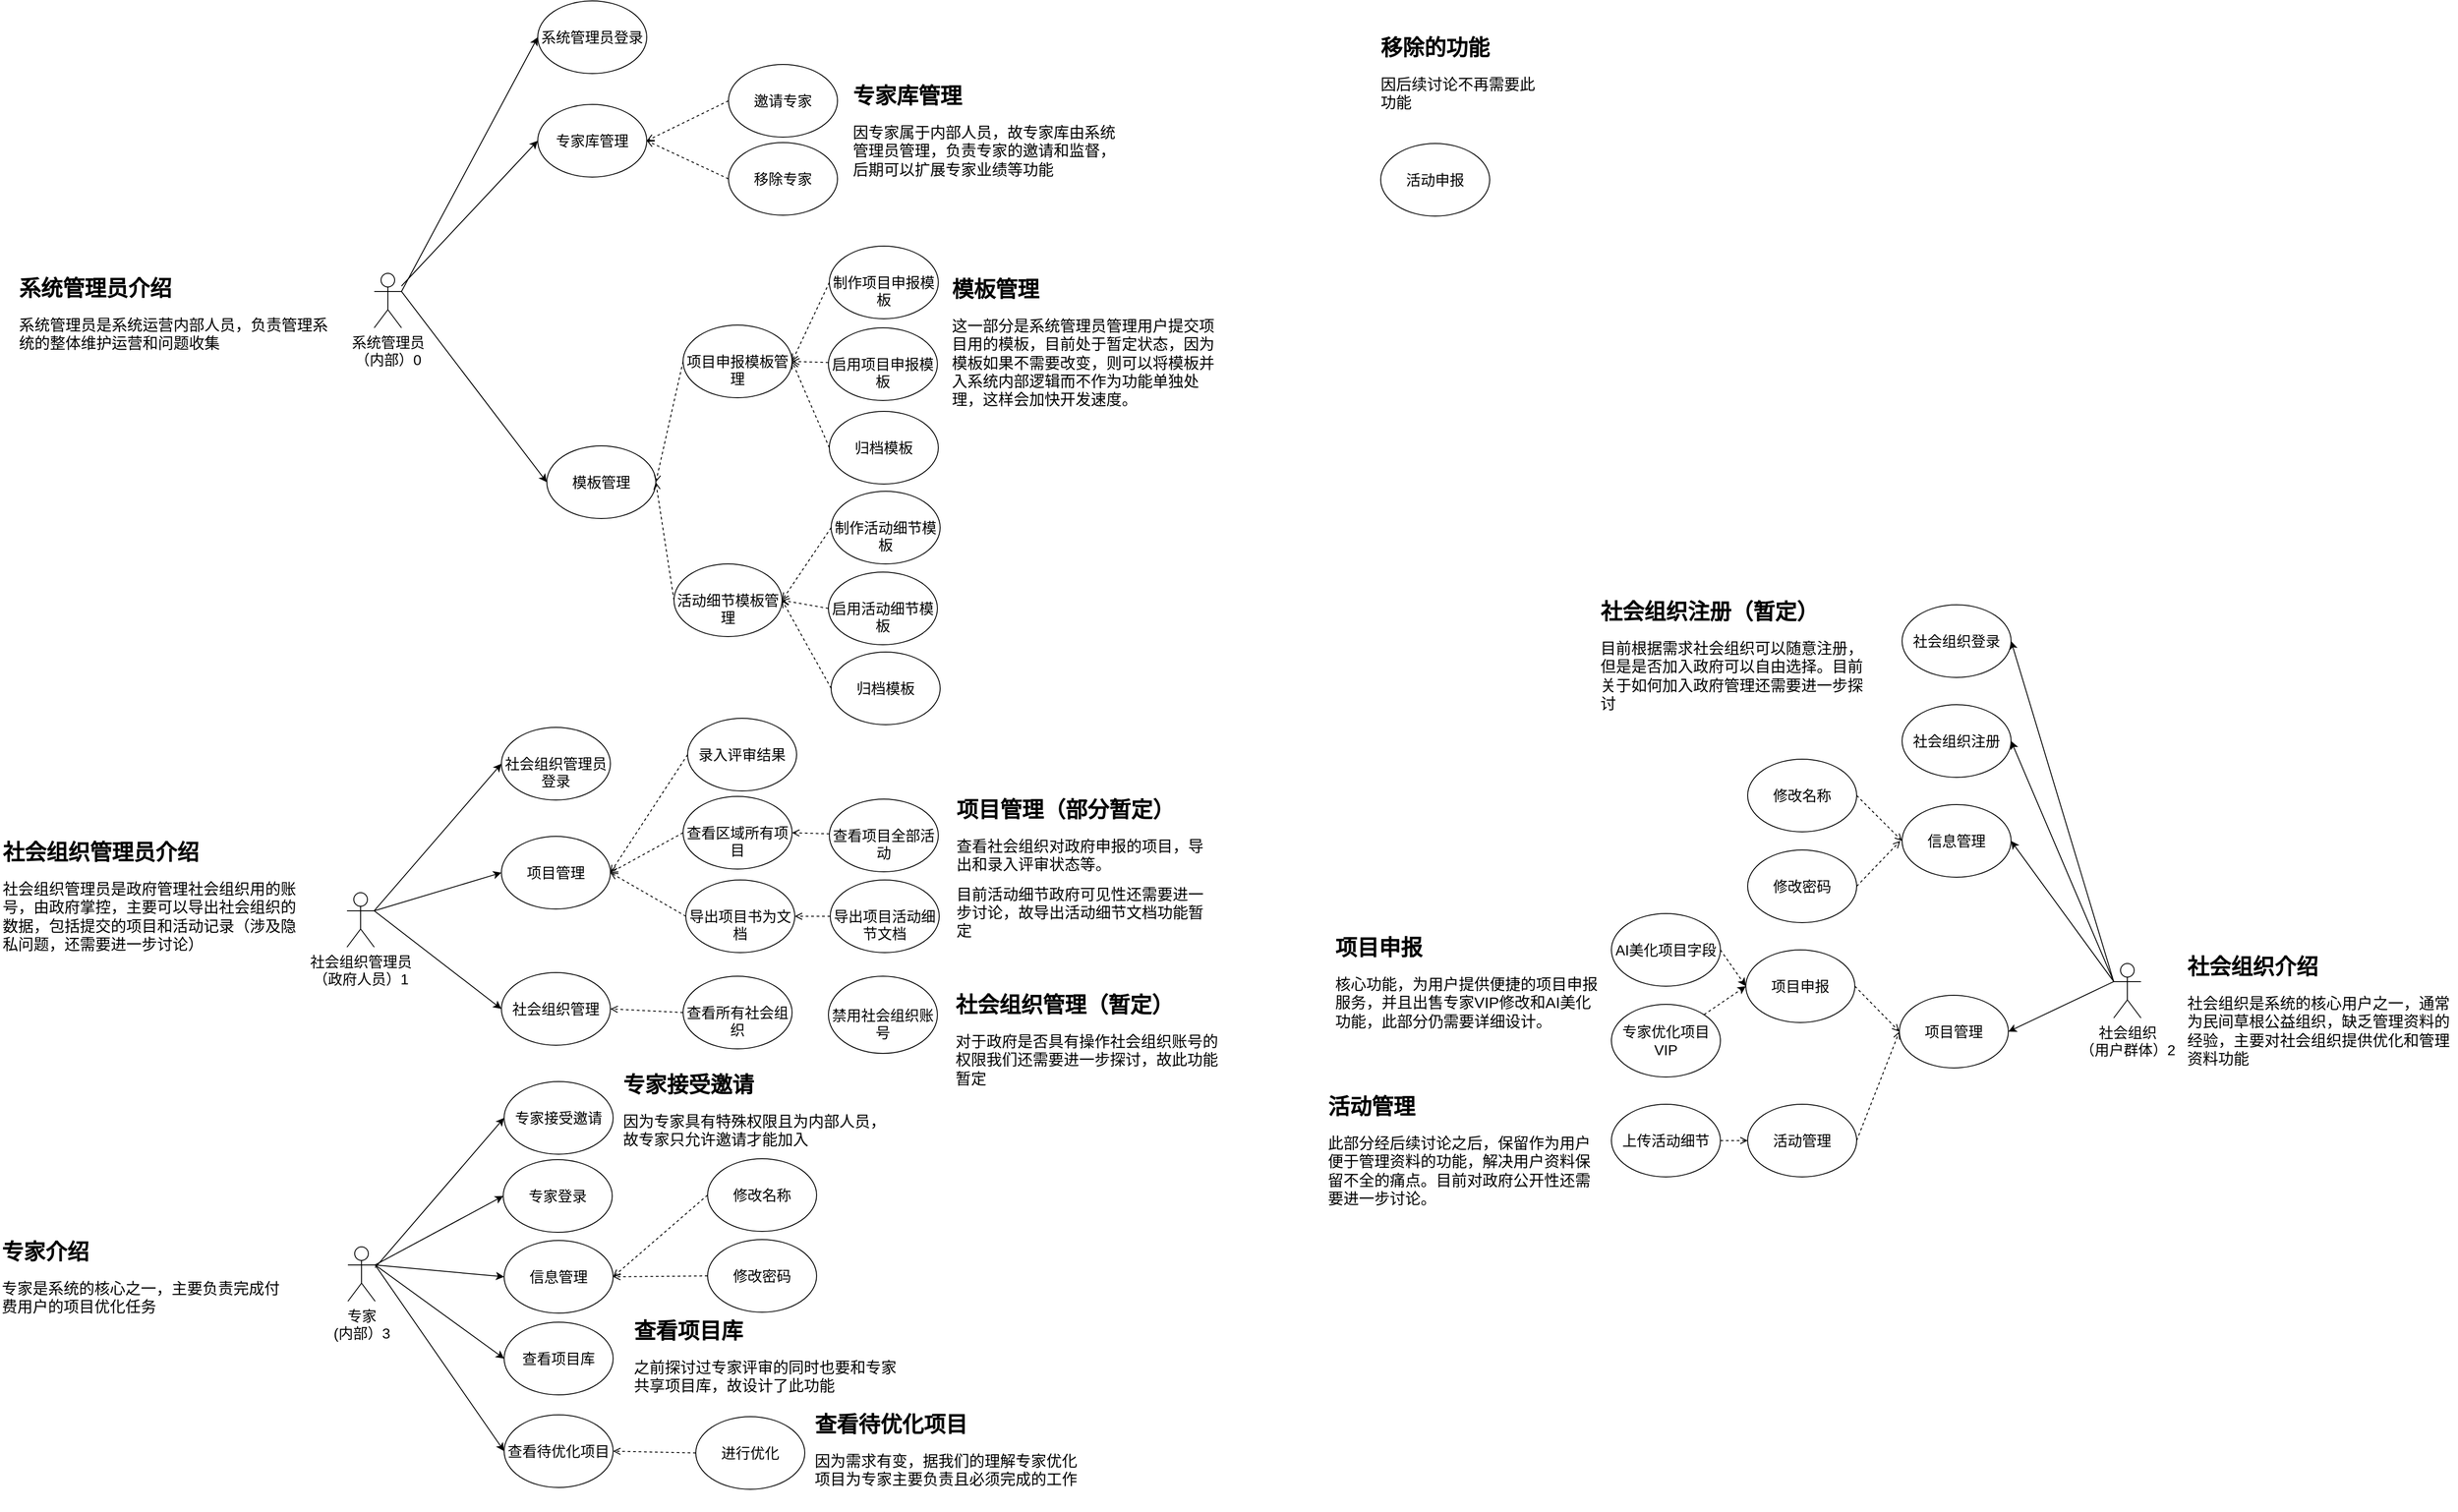<mxfile version="25.0.2">
  <diagram name="Page-1" id="0NqRDMZAXWw_qfSmM8XS">
    <mxGraphModel dx="4897" dy="4057" grid="0" gridSize="10" guides="0" tooltips="1" connect="1" arrows="1" fold="1" page="0" pageScale="1" pageWidth="827" pageHeight="1169" math="0" shadow="0">
      <root>
        <mxCell id="0" />
        <mxCell id="1" parent="0" />
        <mxCell id="6dfBTm71OyUCT0kCx_6O-8" style="rounded=0;orthogonalLoop=1;jettySize=auto;html=1;exitX=1;exitY=0.333;exitDx=0;exitDy=0;exitPerimeter=0;entryX=0;entryY=0.5;entryDx=0;entryDy=0;" parent="1" source="6dfBTm71OyUCT0kCx_6O-2" target="6dfBTm71OyUCT0kCx_6O-6" edge="1">
          <mxGeometry relative="1" as="geometry" />
        </mxCell>
        <mxCell id="nAx7xvZWWUwr8eBIahOH-26" style="rounded=0;orthogonalLoop=1;jettySize=auto;html=1;entryX=0;entryY=0.5;entryDx=0;entryDy=0;exitX=1;exitY=0.333;exitDx=0;exitDy=0;exitPerimeter=0;" parent="1" source="6dfBTm71OyUCT0kCx_6O-2" target="nAx7xvZWWUwr8eBIahOH-25" edge="1">
          <mxGeometry relative="1" as="geometry" />
        </mxCell>
        <mxCell id="nAx7xvZWWUwr8eBIahOH-87" style="rounded=0;orthogonalLoop=1;jettySize=auto;html=1;entryX=0;entryY=0.5;entryDx=0;entryDy=0;exitX=1;exitY=0.333;exitDx=0;exitDy=0;exitPerimeter=0;" parent="1" source="6dfBTm71OyUCT0kCx_6O-2" target="nAx7xvZWWUwr8eBIahOH-86" edge="1">
          <mxGeometry relative="1" as="geometry" />
        </mxCell>
        <mxCell id="6dfBTm71OyUCT0kCx_6O-2" value="&lt;font style=&quot;font-size: 16px;&quot;&gt;社会组织管理员&lt;/font&gt;&lt;div&gt;&lt;font style=&quot;font-size: 16px;&quot;&gt;（政府人员）1&lt;/font&gt;&lt;/div&gt;" style="shape=umlActor;verticalLabelPosition=bottom;verticalAlign=top;html=1;outlineConnect=0;" parent="1" vertex="1">
          <mxGeometry x="-310" y="-438" width="30" height="60" as="geometry" />
        </mxCell>
        <mxCell id="nAx7xvZWWUwr8eBIahOH-15" style="rounded=0;orthogonalLoop=1;jettySize=auto;html=1;entryX=0;entryY=0.5;entryDx=0;entryDy=0;exitX=1;exitY=0.333;exitDx=0;exitDy=0;exitPerimeter=0;" parent="1" source="6dfBTm71OyUCT0kCx_6O-3" target="nAx7xvZWWUwr8eBIahOH-14" edge="1">
          <mxGeometry relative="1" as="geometry" />
        </mxCell>
        <mxCell id="nAx7xvZWWUwr8eBIahOH-18" style="rounded=0;orthogonalLoop=1;jettySize=auto;html=1;entryX=0;entryY=0.5;entryDx=0;entryDy=0;exitX=1;exitY=0.333;exitDx=0;exitDy=0;exitPerimeter=0;" parent="1" source="6dfBTm71OyUCT0kCx_6O-3" target="nAx7xvZWWUwr8eBIahOH-17" edge="1">
          <mxGeometry relative="1" as="geometry" />
        </mxCell>
        <mxCell id="nAx7xvZWWUwr8eBIahOH-64" style="rounded=0;orthogonalLoop=1;jettySize=auto;html=1;entryX=0;entryY=0.5;entryDx=0;entryDy=0;exitX=1;exitY=0.383;exitDx=0;exitDy=0;exitPerimeter=0;" parent="1" source="6dfBTm71OyUCT0kCx_6O-3" target="nAx7xvZWWUwr8eBIahOH-62" edge="1">
          <mxGeometry relative="1" as="geometry" />
        </mxCell>
        <mxCell id="nAx7xvZWWUwr8eBIahOH-65" style="rounded=0;orthogonalLoop=1;jettySize=auto;html=1;entryX=0;entryY=0.5;entryDx=0;entryDy=0;exitX=1;exitY=0.333;exitDx=0;exitDy=0;exitPerimeter=0;" parent="1" source="6dfBTm71OyUCT0kCx_6O-3" target="nAx7xvZWWUwr8eBIahOH-63" edge="1">
          <mxGeometry relative="1" as="geometry" />
        </mxCell>
        <mxCell id="nAx7xvZWWUwr8eBIahOH-67" style="rounded=0;orthogonalLoop=1;jettySize=auto;html=1;entryX=0;entryY=0.5;entryDx=0;entryDy=0;exitX=1;exitY=0.333;exitDx=0;exitDy=0;exitPerimeter=0;" parent="1" source="6dfBTm71OyUCT0kCx_6O-3" target="nAx7xvZWWUwr8eBIahOH-66" edge="1">
          <mxGeometry relative="1" as="geometry" />
        </mxCell>
        <mxCell id="6dfBTm71OyUCT0kCx_6O-3" value="&lt;font style=&quot;font-size: 16px;&quot;&gt;专家&lt;/font&gt;&lt;div&gt;&lt;font style=&quot;font-size: 16px;&quot;&gt;(内部）3&lt;/font&gt;&lt;/div&gt;" style="shape=umlActor;verticalLabelPosition=bottom;verticalAlign=top;html=1;outlineConnect=0;" parent="1" vertex="1">
          <mxGeometry x="-309" y="-48" width="30" height="60" as="geometry" />
        </mxCell>
        <mxCell id="nAx7xvZWWUwr8eBIahOH-1" style="rounded=0;orthogonalLoop=1;jettySize=auto;html=1;entryX=1;entryY=0.5;entryDx=0;entryDy=0;exitX=0;exitY=0.333;exitDx=0;exitDy=0;exitPerimeter=0;" parent="1" source="6dfBTm71OyUCT0kCx_6O-4" target="6dfBTm71OyUCT0kCx_6O-7" edge="1">
          <mxGeometry relative="1" as="geometry" />
        </mxCell>
        <mxCell id="nAx7xvZWWUwr8eBIahOH-8" style="rounded=0;orthogonalLoop=1;jettySize=auto;html=1;entryX=1;entryY=0.5;entryDx=0;entryDy=0;exitX=0;exitY=0.333;exitDx=0;exitDy=0;exitPerimeter=0;" parent="1" source="6dfBTm71OyUCT0kCx_6O-4" target="nAx7xvZWWUwr8eBIahOH-7" edge="1">
          <mxGeometry relative="1" as="geometry" />
        </mxCell>
        <mxCell id="nAx7xvZWWUwr8eBIahOH-83" style="rounded=0;orthogonalLoop=1;jettySize=auto;html=1;entryX=1;entryY=0.5;entryDx=0;entryDy=0;exitX=0;exitY=0.333;exitDx=0;exitDy=0;exitPerimeter=0;" parent="1" source="6dfBTm71OyUCT0kCx_6O-4" target="nAx7xvZWWUwr8eBIahOH-78" edge="1">
          <mxGeometry relative="1" as="geometry" />
        </mxCell>
        <mxCell id="nAx7xvZWWUwr8eBIahOH-85" style="rounded=0;orthogonalLoop=1;jettySize=auto;html=1;entryX=1;entryY=0.5;entryDx=0;entryDy=0;exitX=0;exitY=0.333;exitDx=0;exitDy=0;exitPerimeter=0;" parent="1" source="6dfBTm71OyUCT0kCx_6O-4" target="nAx7xvZWWUwr8eBIahOH-84" edge="1">
          <mxGeometry relative="1" as="geometry" />
        </mxCell>
        <mxCell id="6dfBTm71OyUCT0kCx_6O-4" value="&lt;font style=&quot;font-size: 16px;&quot;&gt;社会组织&lt;/font&gt;&lt;div&gt;&lt;font style=&quot;font-size: 16px;&quot;&gt;（用户群体）2&lt;/font&gt;&lt;/div&gt;" style="shape=umlActor;verticalLabelPosition=bottom;verticalAlign=top;html=1;outlineConnect=0;" parent="1" vertex="1">
          <mxGeometry x="1635" y="-360" width="30" height="60" as="geometry" />
        </mxCell>
        <mxCell id="6dfBTm71OyUCT0kCx_6O-6" value="&lt;div&gt;&lt;font style=&quot;font-size: 16px;&quot;&gt;&lt;br&gt;&lt;/font&gt;&lt;/div&gt;&lt;font style=&quot;font-size: 16px;&quot;&gt;社会组织管理员登录&lt;/font&gt;" style="ellipse;whiteSpace=wrap;html=1;" parent="1" vertex="1">
          <mxGeometry x="-140" y="-620" width="120" height="80" as="geometry" />
        </mxCell>
        <mxCell id="6dfBTm71OyUCT0kCx_6O-7" value="&lt;font style=&quot;font-size: 16px;&quot;&gt;社会组织登录&lt;/font&gt;" style="ellipse;whiteSpace=wrap;html=1;" parent="1" vertex="1">
          <mxGeometry x="1402" y="-755" width="120" height="80" as="geometry" />
        </mxCell>
        <mxCell id="6dfBTm71OyUCT0kCx_6O-9" value="&lt;font style=&quot;font-size: 16px;&quot;&gt;活动申报&lt;/font&gt;" style="ellipse;whiteSpace=wrap;html=1;" parent="1" vertex="1">
          <mxGeometry x="828" y="-1263" width="120" height="80" as="geometry" />
        </mxCell>
        <mxCell id="nAx7xvZWWUwr8eBIahOH-10" style="rounded=0;orthogonalLoop=1;jettySize=auto;html=1;entryX=0;entryY=0.5;entryDx=0;entryDy=0;exitX=1;exitY=0.5;exitDx=0;exitDy=0;endArrow=open;endFill=0;dashed=1;" parent="1" source="6dfBTm71OyUCT0kCx_6O-10" target="nAx7xvZWWUwr8eBIahOH-7" edge="1">
          <mxGeometry relative="1" as="geometry">
            <mxPoint x="1494" y="-414" as="sourcePoint" />
          </mxGeometry>
        </mxCell>
        <mxCell id="6dfBTm71OyUCT0kCx_6O-10" value="&lt;font style=&quot;font-size: 16px;&quot;&gt;项目申报&lt;/font&gt;" style="ellipse;whiteSpace=wrap;html=1;" parent="1" vertex="1">
          <mxGeometry x="1230" y="-375" width="120" height="80" as="geometry" />
        </mxCell>
        <mxCell id="nAx7xvZWWUwr8eBIahOH-33" style="rounded=0;orthogonalLoop=1;jettySize=auto;html=1;entryX=0;entryY=0.5;entryDx=0;entryDy=0;exitX=1;exitY=0.5;exitDx=0;exitDy=0;endArrow=open;endFill=0;dashed=1;" parent="1" source="6dfBTm71OyUCT0kCx_6O-11" target="nAx7xvZWWUwr8eBIahOH-7" edge="1">
          <mxGeometry relative="1" as="geometry" />
        </mxCell>
        <mxCell id="6dfBTm71OyUCT0kCx_6O-11" value="&lt;span style=&quot;font-size: 16px;&quot;&gt;活动管理&lt;/span&gt;" style="ellipse;whiteSpace=wrap;html=1;" parent="1" vertex="1">
          <mxGeometry x="1232" y="-205" width="120" height="80" as="geometry" />
        </mxCell>
        <mxCell id="6dfBTm71OyUCT0kCx_6O-13" value="&lt;span style=&quot;font-size: 16px;&quot;&gt;模板管理&lt;/span&gt;" style="ellipse;whiteSpace=wrap;html=1;" parent="1" vertex="1">
          <mxGeometry x="-90" y="-930" width="120" height="80" as="geometry" />
        </mxCell>
        <mxCell id="6dfBTm71OyUCT0kCx_6O-15" value="&lt;font style=&quot;font-size: 16px;&quot;&gt;专家库管理&lt;/font&gt;" style="ellipse;whiteSpace=wrap;html=1;" parent="1" vertex="1">
          <mxGeometry x="-100" y="-1306" width="120" height="80" as="geometry" />
        </mxCell>
        <mxCell id="nAx7xvZWWUwr8eBIahOH-5" style="rounded=0;orthogonalLoop=1;jettySize=auto;html=1;entryX=1;entryY=0.5;entryDx=0;entryDy=0;exitX=0;exitY=0.5;exitDx=0;exitDy=0;dashed=1;endArrow=open;endFill=0;" parent="1" source="nAx7xvZWWUwr8eBIahOH-2" target="6dfBTm71OyUCT0kCx_6O-13" edge="1">
          <mxGeometry relative="1" as="geometry">
            <mxPoint x="27" y="-227" as="targetPoint" />
          </mxGeometry>
        </mxCell>
        <mxCell id="nAx7xvZWWUwr8eBIahOH-2" value="&lt;div&gt;&lt;font style=&quot;font-size: 16px;&quot;&gt;&lt;br&gt;&lt;/font&gt;&lt;/div&gt;&lt;font style=&quot;font-size: 16px;&quot;&gt;项目申报模板管理&lt;/font&gt;" style="ellipse;whiteSpace=wrap;html=1;" parent="1" vertex="1">
          <mxGeometry x="60" y="-1063" width="120" height="80" as="geometry" />
        </mxCell>
        <mxCell id="nAx7xvZWWUwr8eBIahOH-6" style="rounded=0;orthogonalLoop=1;jettySize=auto;html=1;entryX=1;entryY=0.5;entryDx=0;entryDy=0;dashed=1;endArrow=open;endFill=0;exitX=0;exitY=0.5;exitDx=0;exitDy=0;" parent="1" source="nAx7xvZWWUwr8eBIahOH-3" target="6dfBTm71OyUCT0kCx_6O-13" edge="1">
          <mxGeometry relative="1" as="geometry">
            <mxPoint x="30" y="-226.412" as="targetPoint" />
          </mxGeometry>
        </mxCell>
        <mxCell id="nAx7xvZWWUwr8eBIahOH-3" value="&lt;div&gt;&lt;font style=&quot;font-size: 16px;&quot;&gt;&lt;br&gt;&lt;/font&gt;&lt;/div&gt;&lt;font style=&quot;font-size: 16px;&quot;&gt;活动细节模板管理&lt;/font&gt;" style="ellipse;whiteSpace=wrap;html=1;" parent="1" vertex="1">
          <mxGeometry x="50" y="-800" width="119" height="80" as="geometry" />
        </mxCell>
        <mxCell id="nAx7xvZWWUwr8eBIahOH-7" value="&lt;font style=&quot;font-size: 16px;&quot;&gt;项目管理&lt;/font&gt;" style="ellipse;whiteSpace=wrap;html=1;" parent="1" vertex="1">
          <mxGeometry x="1399" y="-325" width="120" height="80" as="geometry" />
        </mxCell>
        <mxCell id="nAx7xvZWWUwr8eBIahOH-13" style="rounded=0;orthogonalLoop=1;jettySize=auto;html=1;entryX=1;entryY=0.5;entryDx=0;entryDy=0;exitX=0;exitY=0.5;exitDx=0;exitDy=0;dashed=1;endArrow=open;endFill=0;" parent="1" source="nAx7xvZWWUwr8eBIahOH-11" target="6dfBTm71OyUCT0kCx_6O-15" edge="1">
          <mxGeometry relative="1" as="geometry" />
        </mxCell>
        <mxCell id="nAx7xvZWWUwr8eBIahOH-11" value="&lt;font style=&quot;font-size: 16px;&quot;&gt;邀请专家&lt;/font&gt;" style="ellipse;whiteSpace=wrap;html=1;" parent="1" vertex="1">
          <mxGeometry x="110" y="-1350" width="120" height="80" as="geometry" />
        </mxCell>
        <mxCell id="nAx7xvZWWUwr8eBIahOH-14" value="&lt;font style=&quot;font-size: 16px;&quot;&gt;查看项目库&lt;/font&gt;" style="ellipse;whiteSpace=wrap;html=1;" parent="1" vertex="1">
          <mxGeometry x="-137" y="35" width="120" height="80" as="geometry" />
        </mxCell>
        <mxCell id="nAx7xvZWWUwr8eBIahOH-17" value="&lt;span style=&quot;font-size: 16px;&quot;&gt;查看待优化项目&lt;/span&gt;" style="ellipse;whiteSpace=wrap;html=1;" parent="1" vertex="1">
          <mxGeometry x="-137" y="137" width="120" height="80" as="geometry" />
        </mxCell>
        <mxCell id="nAx7xvZWWUwr8eBIahOH-24" style="rounded=0;orthogonalLoop=1;jettySize=auto;html=1;entryX=1;entryY=0.5;entryDx=0;entryDy=0;exitX=0;exitY=0.5;exitDx=0;exitDy=0;endArrow=open;endFill=0;dashed=1;" parent="1" source="nAx7xvZWWUwr8eBIahOH-21" target="nAx7xvZWWUwr8eBIahOH-17" edge="1">
          <mxGeometry relative="1" as="geometry" />
        </mxCell>
        <mxCell id="nAx7xvZWWUwr8eBIahOH-21" value="&lt;span style=&quot;font-size: 16px;&quot;&gt;进行优化&lt;/span&gt;" style="ellipse;whiteSpace=wrap;html=1;" parent="1" vertex="1">
          <mxGeometry x="74" y="139" width="120" height="80" as="geometry" />
        </mxCell>
        <mxCell id="nAx7xvZWWUwr8eBIahOH-25" value="&lt;font style=&quot;font-size: 16px;&quot;&gt;项目管理&lt;/font&gt;" style="ellipse;whiteSpace=wrap;html=1;" parent="1" vertex="1">
          <mxGeometry x="-140" y="-500" width="120" height="80" as="geometry" />
        </mxCell>
        <mxCell id="nAx7xvZWWUwr8eBIahOH-29" style="rounded=0;orthogonalLoop=1;jettySize=auto;html=1;entryX=1;entryY=0.5;entryDx=0;entryDy=0;exitX=0;exitY=0.5;exitDx=0;exitDy=0;dashed=1;endArrow=open;endFill=0;" parent="1" source="nAx7xvZWWUwr8eBIahOH-27" target="nAx7xvZWWUwr8eBIahOH-25" edge="1">
          <mxGeometry relative="1" as="geometry" />
        </mxCell>
        <mxCell id="nAx7xvZWWUwr8eBIahOH-27" value="&lt;div&gt;&lt;font style=&quot;font-size: 16px;&quot;&gt;&lt;br&gt;&lt;/font&gt;&lt;/div&gt;&lt;font style=&quot;font-size: 16px;&quot;&gt;导出项目书为文档&lt;/font&gt;" style="ellipse;whiteSpace=wrap;html=1;" parent="1" vertex="1">
          <mxGeometry x="63" y="-452" width="120" height="80" as="geometry" />
        </mxCell>
        <mxCell id="nAx7xvZWWUwr8eBIahOH-37" style="rounded=0;orthogonalLoop=1;jettySize=auto;html=1;entryX=0;entryY=0.5;entryDx=0;entryDy=0;dashed=1;endArrow=open;endFill=0;exitX=1;exitY=0.5;exitDx=0;exitDy=0;" parent="1" source="nAx7xvZWWUwr8eBIahOH-36" target="6dfBTm71OyUCT0kCx_6O-11" edge="1">
          <mxGeometry relative="1" as="geometry" />
        </mxCell>
        <mxCell id="nAx7xvZWWUwr8eBIahOH-36" value="&lt;font style=&quot;font-size: 16px;&quot;&gt;上传活动细节&lt;/font&gt;" style="ellipse;whiteSpace=wrap;html=1;" parent="1" vertex="1">
          <mxGeometry x="1082" y="-205" width="120" height="80" as="geometry" />
        </mxCell>
        <mxCell id="nAx7xvZWWUwr8eBIahOH-40" style="rounded=0;orthogonalLoop=1;jettySize=auto;html=1;entryX=1;entryY=0.5;entryDx=0;entryDy=0;exitX=0;exitY=0.5;exitDx=0;exitDy=0;dashed=1;endArrow=open;endFill=0;" parent="1" source="nAx7xvZWWUwr8eBIahOH-38" target="nAx7xvZWWUwr8eBIahOH-2" edge="1">
          <mxGeometry relative="1" as="geometry" />
        </mxCell>
        <mxCell id="nAx7xvZWWUwr8eBIahOH-38" value="&lt;div&gt;&lt;font style=&quot;font-size: 16px;&quot;&gt;&lt;br&gt;&lt;/font&gt;&lt;/div&gt;&lt;font style=&quot;font-size: 16px;&quot;&gt;制作项目申报模板&lt;/font&gt;" style="ellipse;whiteSpace=wrap;html=1;" parent="1" vertex="1">
          <mxGeometry x="221" y="-1150" width="120" height="80" as="geometry" />
        </mxCell>
        <mxCell id="nAx7xvZWWUwr8eBIahOH-43" style="rounded=0;orthogonalLoop=1;jettySize=auto;html=1;entryX=1;entryY=0.5;entryDx=0;entryDy=0;dashed=1;endArrow=open;endFill=0;" parent="1" source="nAx7xvZWWUwr8eBIahOH-41" target="nAx7xvZWWUwr8eBIahOH-2" edge="1">
          <mxGeometry relative="1" as="geometry" />
        </mxCell>
        <mxCell id="nAx7xvZWWUwr8eBIahOH-41" value="&lt;div&gt;&lt;font style=&quot;font-size: 16px;&quot;&gt;&lt;br&gt;&lt;/font&gt;&lt;/div&gt;&lt;font style=&quot;font-size: 16px;&quot;&gt;启用项目申报模板&lt;/font&gt;" style="ellipse;whiteSpace=wrap;html=1;" parent="1" vertex="1">
          <mxGeometry x="220" y="-1060" width="120" height="80" as="geometry" />
        </mxCell>
        <mxCell id="nAx7xvZWWUwr8eBIahOH-44" style="rounded=0;orthogonalLoop=1;jettySize=auto;html=1;entryX=1;entryY=0.5;entryDx=0;entryDy=0;exitX=0;exitY=0.5;exitDx=0;exitDy=0;dashed=1;endArrow=open;endFill=0;" parent="1" source="nAx7xvZWWUwr8eBIahOH-42" target="nAx7xvZWWUwr8eBIahOH-2" edge="1">
          <mxGeometry relative="1" as="geometry" />
        </mxCell>
        <mxCell id="nAx7xvZWWUwr8eBIahOH-42" value="&lt;font style=&quot;font-size: 16px;&quot;&gt;归档模板&lt;/font&gt;" style="ellipse;whiteSpace=wrap;html=1;" parent="1" vertex="1">
          <mxGeometry x="221" y="-968" width="120" height="80" as="geometry" />
        </mxCell>
        <mxCell id="nAx7xvZWWUwr8eBIahOH-45" style="rounded=0;orthogonalLoop=1;jettySize=auto;html=1;entryX=1;entryY=0.5;entryDx=0;entryDy=0;exitX=0;exitY=0.5;exitDx=0;exitDy=0;dashed=1;endArrow=open;endFill=0;" parent="1" source="nAx7xvZWWUwr8eBIahOH-46" target="nAx7xvZWWUwr8eBIahOH-3" edge="1">
          <mxGeometry relative="1" as="geometry">
            <mxPoint x="131" y="-334" as="targetPoint" />
            <mxPoint x="222" y="-455.0" as="sourcePoint" />
          </mxGeometry>
        </mxCell>
        <mxCell id="nAx7xvZWWUwr8eBIahOH-46" value="&lt;div&gt;&lt;font style=&quot;font-size: 16px;&quot;&gt;&lt;br&gt;&lt;/font&gt;&lt;/div&gt;&lt;font style=&quot;font-size: 16px;&quot;&gt;制作活动细节模板&lt;/font&gt;" style="ellipse;whiteSpace=wrap;html=1;" parent="1" vertex="1">
          <mxGeometry x="223" y="-880" width="120" height="80" as="geometry" />
        </mxCell>
        <mxCell id="nAx7xvZWWUwr8eBIahOH-47" style="rounded=0;orthogonalLoop=1;jettySize=auto;html=1;entryX=1;entryY=0.5;entryDx=0;entryDy=0;exitX=0;exitY=0.5;exitDx=0;exitDy=0;dashed=1;endArrow=open;endFill=0;" parent="1" source="nAx7xvZWWUwr8eBIahOH-48" target="nAx7xvZWWUwr8eBIahOH-3" edge="1">
          <mxGeometry relative="1" as="geometry">
            <mxPoint x="131" y="-334" as="targetPoint" />
          </mxGeometry>
        </mxCell>
        <mxCell id="nAx7xvZWWUwr8eBIahOH-48" value="&lt;div&gt;&lt;font style=&quot;font-size: 16px;&quot;&gt;&lt;br&gt;&lt;/font&gt;&lt;/div&gt;&lt;font style=&quot;font-size: 16px;&quot;&gt;启用活动细节模板&lt;/font&gt;" style="ellipse;whiteSpace=wrap;html=1;" parent="1" vertex="1">
          <mxGeometry x="220" y="-791" width="120" height="80" as="geometry" />
        </mxCell>
        <mxCell id="nAx7xvZWWUwr8eBIahOH-49" style="rounded=0;orthogonalLoop=1;jettySize=auto;html=1;exitX=0;exitY=0.5;exitDx=0;exitDy=0;dashed=1;endArrow=open;endFill=0;entryX=1;entryY=0.5;entryDx=0;entryDy=0;" parent="1" source="nAx7xvZWWUwr8eBIahOH-50" edge="1" target="nAx7xvZWWUwr8eBIahOH-3">
          <mxGeometry relative="1" as="geometry">
            <mxPoint x="124" y="-463" as="targetPoint" />
          </mxGeometry>
        </mxCell>
        <mxCell id="nAx7xvZWWUwr8eBIahOH-50" value="&lt;font style=&quot;font-size: 16px;&quot;&gt;归档模板&lt;/font&gt;" style="ellipse;whiteSpace=wrap;html=1;" parent="1" vertex="1">
          <mxGeometry x="223" y="-703" width="120" height="80" as="geometry" />
        </mxCell>
        <mxCell id="nAx7xvZWWUwr8eBIahOH-53" style="rounded=0;orthogonalLoop=1;jettySize=auto;html=1;entryX=1;entryY=0.5;entryDx=0;entryDy=0;exitX=0;exitY=0.5;exitDx=0;exitDy=0;dashed=1;endArrow=open;endFill=0;" parent="1" source="nAx7xvZWWUwr8eBIahOH-52" target="6dfBTm71OyUCT0kCx_6O-15" edge="1">
          <mxGeometry relative="1" as="geometry" />
        </mxCell>
        <mxCell id="nAx7xvZWWUwr8eBIahOH-52" value="&lt;font style=&quot;font-size: 16px;&quot;&gt;移除专家&lt;/font&gt;" style="ellipse;whiteSpace=wrap;html=1;" parent="1" vertex="1">
          <mxGeometry x="110" y="-1264" width="120" height="80" as="geometry" />
        </mxCell>
        <mxCell id="nAx7xvZWWUwr8eBIahOH-55" style="rounded=0;orthogonalLoop=1;jettySize=auto;html=1;entryX=1;entryY=0.5;entryDx=0;entryDy=0;dashed=1;endArrow=open;endFill=0;exitX=0;exitY=0.5;exitDx=0;exitDy=0;" parent="1" source="nAx7xvZWWUwr8eBIahOH-54" target="nAx7xvZWWUwr8eBIahOH-25" edge="1">
          <mxGeometry relative="1" as="geometry" />
        </mxCell>
        <mxCell id="nAx7xvZWWUwr8eBIahOH-54" value="&lt;div&gt;&lt;font style=&quot;font-size: 16px;&quot;&gt;&lt;br&gt;&lt;/font&gt;&lt;/div&gt;&lt;font style=&quot;font-size: 16px;&quot;&gt;查看区域所有项目&lt;/font&gt;" style="ellipse;whiteSpace=wrap;html=1;" parent="1" vertex="1">
          <mxGeometry x="60" y="-544" width="120" height="80" as="geometry" />
        </mxCell>
        <mxCell id="nAx7xvZWWUwr8eBIahOH-58" style="rounded=0;orthogonalLoop=1;jettySize=auto;html=1;entryX=1;entryY=0.5;entryDx=0;entryDy=0;dashed=1;endArrow=open;endFill=0;" parent="1" source="nAx7xvZWWUwr8eBIahOH-56" target="nAx7xvZWWUwr8eBIahOH-54" edge="1">
          <mxGeometry relative="1" as="geometry" />
        </mxCell>
        <mxCell id="nAx7xvZWWUwr8eBIahOH-56" value="&lt;div&gt;&lt;font style=&quot;font-size: 16px;&quot;&gt;&lt;br&gt;&lt;/font&gt;&lt;/div&gt;&lt;font style=&quot;font-size: 16px;&quot;&gt;查看项目全部活动&lt;/font&gt;" style="ellipse;whiteSpace=wrap;html=1;" parent="1" vertex="1">
          <mxGeometry x="221" y="-541" width="120" height="80" as="geometry" />
        </mxCell>
        <mxCell id="nAx7xvZWWUwr8eBIahOH-59" style="rounded=0;orthogonalLoop=1;jettySize=auto;html=1;entryX=1;entryY=0.5;entryDx=0;entryDy=0;dashed=1;endArrow=open;endFill=0;" parent="1" source="nAx7xvZWWUwr8eBIahOH-57" target="nAx7xvZWWUwr8eBIahOH-27" edge="1">
          <mxGeometry relative="1" as="geometry" />
        </mxCell>
        <mxCell id="nAx7xvZWWUwr8eBIahOH-57" value="&lt;div&gt;&lt;font style=&quot;font-size: 16px;&quot;&gt;&lt;br&gt;&lt;/font&gt;&lt;/div&gt;&lt;font style=&quot;font-size: 16px;&quot;&gt;导出项目活动细节文档&lt;/font&gt;" style="ellipse;whiteSpace=wrap;html=1;" parent="1" vertex="1">
          <mxGeometry x="222" y="-452" width="120" height="80" as="geometry" />
        </mxCell>
        <mxCell id="nAx7xvZWWUwr8eBIahOH-62" value="&lt;font style=&quot;font-size: 16px;&quot;&gt;专家接受邀请&lt;/font&gt;" style="ellipse;whiteSpace=wrap;html=1;" parent="1" vertex="1">
          <mxGeometry x="-137" y="-230" width="120" height="80" as="geometry" />
        </mxCell>
        <mxCell id="nAx7xvZWWUwr8eBIahOH-63" value="&lt;font style=&quot;font-size: 16px;&quot;&gt;专家登录&lt;/font&gt;" style="ellipse;whiteSpace=wrap;html=1;" parent="1" vertex="1">
          <mxGeometry x="-138" y="-144" width="120" height="80" as="geometry" />
        </mxCell>
        <mxCell id="nAx7xvZWWUwr8eBIahOH-66" value="&lt;font style=&quot;font-size: 16px;&quot;&gt;信息管理&lt;/font&gt;" style="ellipse;whiteSpace=wrap;html=1;" parent="1" vertex="1">
          <mxGeometry x="-137" y="-55" width="120" height="80" as="geometry" />
        </mxCell>
        <mxCell id="nAx7xvZWWUwr8eBIahOH-70" style="rounded=0;orthogonalLoop=1;jettySize=auto;html=1;entryX=1;entryY=0.5;entryDx=0;entryDy=0;dashed=1;endArrow=open;endFill=0;exitX=0;exitY=0.5;exitDx=0;exitDy=0;" parent="1" source="nAx7xvZWWUwr8eBIahOH-68" target="nAx7xvZWWUwr8eBIahOH-66" edge="1">
          <mxGeometry relative="1" as="geometry" />
        </mxCell>
        <mxCell id="nAx7xvZWWUwr8eBIahOH-68" value="&lt;font style=&quot;font-size: 16px;&quot;&gt;修改名称&lt;/font&gt;" style="ellipse;whiteSpace=wrap;html=1;" parent="1" vertex="1">
          <mxGeometry x="87" y="-145" width="120" height="80" as="geometry" />
        </mxCell>
        <mxCell id="nAx7xvZWWUwr8eBIahOH-71" style="rounded=0;orthogonalLoop=1;jettySize=auto;html=1;entryX=1;entryY=0.5;entryDx=0;entryDy=0;dashed=1;endArrow=open;endFill=0;exitX=0;exitY=0.5;exitDx=0;exitDy=0;" parent="1" source="nAx7xvZWWUwr8eBIahOH-69" target="nAx7xvZWWUwr8eBIahOH-66" edge="1">
          <mxGeometry relative="1" as="geometry" />
        </mxCell>
        <mxCell id="nAx7xvZWWUwr8eBIahOH-69" value="&lt;font style=&quot;font-size: 16px;&quot;&gt;修改密码&lt;/font&gt;" style="ellipse;whiteSpace=wrap;html=1;" parent="1" vertex="1">
          <mxGeometry x="87" y="-56" width="120" height="80" as="geometry" />
        </mxCell>
        <mxCell id="nAx7xvZWWUwr8eBIahOH-78" value="&lt;font style=&quot;font-size: 16px;&quot;&gt;信息管理&lt;/font&gt;" style="ellipse;whiteSpace=wrap;html=1;" parent="1" vertex="1">
          <mxGeometry x="1402" y="-535" width="120" height="80" as="geometry" />
        </mxCell>
        <mxCell id="nAx7xvZWWUwr8eBIahOH-79" style="rounded=0;orthogonalLoop=1;jettySize=auto;html=1;entryX=0;entryY=0.5;entryDx=0;entryDy=0;dashed=1;endArrow=open;endFill=0;exitX=1;exitY=0.5;exitDx=0;exitDy=0;" parent="1" source="nAx7xvZWWUwr8eBIahOH-80" target="nAx7xvZWWUwr8eBIahOH-78" edge="1">
          <mxGeometry relative="1" as="geometry" />
        </mxCell>
        <mxCell id="nAx7xvZWWUwr8eBIahOH-80" value="&lt;font style=&quot;font-size: 16px;&quot;&gt;修改名称&lt;/font&gt;" style="ellipse;whiteSpace=wrap;html=1;" parent="1" vertex="1">
          <mxGeometry x="1232" y="-585" width="120" height="80" as="geometry" />
        </mxCell>
        <mxCell id="nAx7xvZWWUwr8eBIahOH-81" style="rounded=0;orthogonalLoop=1;jettySize=auto;html=1;dashed=1;endArrow=open;endFill=0;exitX=1;exitY=0.5;exitDx=0;exitDy=0;" parent="1" source="nAx7xvZWWUwr8eBIahOH-82" edge="1">
          <mxGeometry relative="1" as="geometry">
            <mxPoint x="1400" y="-495" as="targetPoint" />
          </mxGeometry>
        </mxCell>
        <mxCell id="nAx7xvZWWUwr8eBIahOH-82" value="&lt;font style=&quot;font-size: 16px;&quot;&gt;修改密码&lt;/font&gt;" style="ellipse;whiteSpace=wrap;html=1;" parent="1" vertex="1">
          <mxGeometry x="1232" y="-485" width="120" height="80" as="geometry" />
        </mxCell>
        <mxCell id="nAx7xvZWWUwr8eBIahOH-84" value="&lt;span style=&quot;font-size: 16px;&quot;&gt;社会组织注册&lt;/span&gt;" style="ellipse;whiteSpace=wrap;html=1;" parent="1" vertex="1">
          <mxGeometry x="1402" y="-645" width="120" height="80" as="geometry" />
        </mxCell>
        <mxCell id="nAx7xvZWWUwr8eBIahOH-86" value="&lt;font style=&quot;font-size: 16px;&quot;&gt;社会组织管理&lt;/font&gt;" style="ellipse;whiteSpace=wrap;html=1;" parent="1" vertex="1">
          <mxGeometry x="-140" y="-350" width="120" height="80" as="geometry" />
        </mxCell>
        <mxCell id="nAx7xvZWWUwr8eBIahOH-90" style="rounded=0;orthogonalLoop=1;jettySize=auto;html=1;entryX=1;entryY=0.5;entryDx=0;entryDy=0;endArrow=open;endFill=0;dashed=1;exitX=0;exitY=0.5;exitDx=0;exitDy=0;" parent="1" source="nAx7xvZWWUwr8eBIahOH-88" target="nAx7xvZWWUwr8eBIahOH-86" edge="1">
          <mxGeometry relative="1" as="geometry" />
        </mxCell>
        <mxCell id="nAx7xvZWWUwr8eBIahOH-88" value="&lt;div&gt;&lt;font style=&quot;font-size: 16px;&quot;&gt;&lt;br&gt;&lt;/font&gt;&lt;/div&gt;&lt;font style=&quot;font-size: 16px;&quot;&gt;查看所有社会组织&lt;/font&gt;" style="ellipse;whiteSpace=wrap;html=1;" parent="1" vertex="1">
          <mxGeometry x="60" y="-346" width="120" height="80" as="geometry" />
        </mxCell>
        <mxCell id="nAx7xvZWWUwr8eBIahOH-91" value="&lt;div&gt;&lt;font style=&quot;font-size: 16px;&quot;&gt;&lt;br&gt;&lt;/font&gt;&lt;/div&gt;&lt;font style=&quot;font-size: 16px;&quot;&gt;禁用社会组织账号&lt;/font&gt;" style="ellipse;whiteSpace=wrap;html=1;" parent="1" vertex="1">
          <mxGeometry x="220" y="-346" width="120" height="85" as="geometry" />
        </mxCell>
        <mxCell id="paF9IsCoqRaDz2D7nvKr-4" style="rounded=0;orthogonalLoop=1;jettySize=auto;html=1;entryX=0;entryY=0.5;entryDx=0;entryDy=0;dashed=1;exitX=1;exitY=0.5;exitDx=0;exitDy=0;" edge="1" parent="1" source="paF9IsCoqRaDz2D7nvKr-2" target="6dfBTm71OyUCT0kCx_6O-10">
          <mxGeometry relative="1" as="geometry" />
        </mxCell>
        <mxCell id="paF9IsCoqRaDz2D7nvKr-2" value="&lt;font style=&quot;font-size: 16px;&quot;&gt;AI美化项目字段&lt;/font&gt;" style="ellipse;whiteSpace=wrap;html=1;" vertex="1" parent="1">
          <mxGeometry x="1082" y="-415" width="120" height="80" as="geometry" />
        </mxCell>
        <mxCell id="paF9IsCoqRaDz2D7nvKr-6" style="rounded=0;orthogonalLoop=1;jettySize=auto;html=1;entryX=0;entryY=0.5;entryDx=0;entryDy=0;dashed=1;" edge="1" parent="1" source="paF9IsCoqRaDz2D7nvKr-5" target="6dfBTm71OyUCT0kCx_6O-10">
          <mxGeometry relative="1" as="geometry" />
        </mxCell>
        <mxCell id="paF9IsCoqRaDz2D7nvKr-5" value="&lt;span style=&quot;font-size: 16px;&quot;&gt;专家优化项目&lt;/span&gt;&lt;div&gt;&lt;span style=&quot;font-size: 16px;&quot;&gt;VIP&lt;/span&gt;&lt;/div&gt;" style="ellipse;whiteSpace=wrap;html=1;" vertex="1" parent="1">
          <mxGeometry x="1082" y="-315" width="120" height="80" as="geometry" />
        </mxCell>
        <mxCell id="paF9IsCoqRaDz2D7nvKr-9" style="rounded=0;orthogonalLoop=1;jettySize=auto;html=1;entryX=0;entryY=0.5;entryDx=0;entryDy=0;exitX=1;exitY=0.333;exitDx=0;exitDy=0;exitPerimeter=0;" edge="1" parent="1" source="paF9IsCoqRaDz2D7nvKr-7" target="paF9IsCoqRaDz2D7nvKr-8">
          <mxGeometry relative="1" as="geometry" />
        </mxCell>
        <mxCell id="paF9IsCoqRaDz2D7nvKr-10" style="rounded=0;orthogonalLoop=1;jettySize=auto;html=1;entryX=0;entryY=0.5;entryDx=0;entryDy=0;" edge="1" parent="1" source="paF9IsCoqRaDz2D7nvKr-7" target="6dfBTm71OyUCT0kCx_6O-15">
          <mxGeometry relative="1" as="geometry" />
        </mxCell>
        <mxCell id="paF9IsCoqRaDz2D7nvKr-11" style="rounded=0;orthogonalLoop=1;jettySize=auto;html=1;entryX=0;entryY=0.5;entryDx=0;entryDy=0;exitX=1;exitY=0.333;exitDx=0;exitDy=0;exitPerimeter=0;" edge="1" parent="1" source="paF9IsCoqRaDz2D7nvKr-7" target="6dfBTm71OyUCT0kCx_6O-13">
          <mxGeometry relative="1" as="geometry" />
        </mxCell>
        <mxCell id="paF9IsCoqRaDz2D7nvKr-7" value="&lt;span style=&quot;font-size: 16px;&quot;&gt;系统管理员&lt;/span&gt;&lt;div&gt;&lt;span style=&quot;font-size: 16px;&quot;&gt;（内部）0&lt;/span&gt;&lt;/div&gt;" style="shape=umlActor;verticalLabelPosition=bottom;verticalAlign=top;html=1;outlineConnect=0;" vertex="1" parent="1">
          <mxGeometry x="-280" y="-1120" width="30" height="60" as="geometry" />
        </mxCell>
        <mxCell id="paF9IsCoqRaDz2D7nvKr-8" value="&lt;div&gt;&lt;span style=&quot;font-size: 16px; background-color: initial;&quot;&gt;系统管理员登录&lt;/span&gt;&lt;br&gt;&lt;/div&gt;" style="ellipse;whiteSpace=wrap;html=1;" vertex="1" parent="1">
          <mxGeometry x="-100" y="-1420" width="120" height="80" as="geometry" />
        </mxCell>
        <mxCell id="paF9IsCoqRaDz2D7nvKr-13" value="&lt;h1 style=&quot;margin-top: 0px;&quot;&gt;移除的功能&lt;/h1&gt;&lt;p&gt;&lt;font style=&quot;font-size: 17px;&quot;&gt;因后续讨论不再需要此功能&lt;/font&gt;&lt;/p&gt;" style="text;html=1;whiteSpace=wrap;overflow=hidden;rounded=0;" vertex="1" parent="1">
          <mxGeometry x="826" y="-1389" width="180" height="120" as="geometry" />
        </mxCell>
        <mxCell id="paF9IsCoqRaDz2D7nvKr-14" value="&lt;h1 style=&quot;margin-top: 0px;&quot;&gt;&lt;font&gt;系统管理员介绍&lt;/font&gt;&lt;/h1&gt;&lt;p&gt;&lt;font style=&quot;font-size: 17px;&quot;&gt;系统管理员是系统运营内部人员，负责管理系统的整体维护运营和问题收集&lt;/font&gt;&lt;/p&gt;" style="text;html=1;whiteSpace=wrap;overflow=hidden;rounded=0;" vertex="1" parent="1">
          <mxGeometry x="-673" y="-1124" width="357" height="136" as="geometry" />
        </mxCell>
        <mxCell id="paF9IsCoqRaDz2D7nvKr-16" value="&lt;h1 style=&quot;margin-top: 0px;&quot;&gt;&lt;font&gt;专家库管理&lt;/font&gt;&lt;/h1&gt;&lt;p&gt;&lt;font style=&quot;font-size: 17px;&quot;&gt;因专家属于内部人员，故专家库由系统管理员管理，负责专家的邀请和监督，后期可以扩展专家业绩等功能&lt;/font&gt;&lt;/p&gt;" style="text;html=1;whiteSpace=wrap;overflow=hidden;rounded=0;" vertex="1" parent="1">
          <mxGeometry x="245" y="-1336" width="294" height="127" as="geometry" />
        </mxCell>
        <mxCell id="paF9IsCoqRaDz2D7nvKr-17" value="&lt;h1 style=&quot;margin-top: 0px;&quot;&gt;模板管理&lt;/h1&gt;&lt;p&gt;&lt;font style=&quot;font-size: 17px;&quot;&gt;这一部分是系统管理员管理用户提交项目用的模板，目前处于暂定状态，因为模板如果不需要改变，则可以将模板并入系统内部逻辑而不作为功能单独处理，这样会加快开发速度。&lt;/font&gt;&lt;/p&gt;" style="text;html=1;whiteSpace=wrap;overflow=hidden;rounded=0;" vertex="1" parent="1">
          <mxGeometry x="354" y="-1123" width="303" height="299" as="geometry" />
        </mxCell>
        <mxCell id="paF9IsCoqRaDz2D7nvKr-18" value="&lt;h1 style=&quot;margin-top: 0px;&quot;&gt;社会组织管理员介绍&lt;/h1&gt;&lt;p&gt;&lt;font style=&quot;font-size: 17px;&quot;&gt;社会组织管理员是政府管理社会组织用的账号，由政府掌控，主要可以导出社会组织的数据，包括提交的项目和活动记录（涉及隐私问题，还需要进一步讨论）&lt;/font&gt;&lt;/p&gt;" style="text;html=1;whiteSpace=wrap;overflow=hidden;rounded=0;" vertex="1" parent="1">
          <mxGeometry x="-691" y="-503" width="333" height="299" as="geometry" />
        </mxCell>
        <mxCell id="paF9IsCoqRaDz2D7nvKr-19" value="&lt;h1 style=&quot;margin-top: 0px;&quot;&gt;项目管理（部分暂定）&lt;/h1&gt;&lt;p&gt;&lt;span style=&quot;font-size: 17px;&quot;&gt;查看社会组织对政府申报的项目，导出和录入评审状态等。&lt;/span&gt;&lt;/p&gt;&lt;p&gt;&lt;span style=&quot;font-size: 17px;&quot;&gt;目前活动细节政府可见性还需要进一步讨论，故导出活动细节文档功能暂定&lt;/span&gt;&lt;/p&gt;" style="text;html=1;whiteSpace=wrap;overflow=hidden;rounded=0;" vertex="1" parent="1">
          <mxGeometry x="359" y="-550" width="286" height="211" as="geometry" />
        </mxCell>
        <mxCell id="paF9IsCoqRaDz2D7nvKr-21" style="rounded=0;orthogonalLoop=1;jettySize=auto;html=1;dashed=1;endArrow=open;endFill=0;entryX=1;entryY=0.5;entryDx=0;entryDy=0;exitX=0;exitY=0.5;exitDx=0;exitDy=0;" edge="1" parent="1" source="paF9IsCoqRaDz2D7nvKr-20" target="nAx7xvZWWUwr8eBIahOH-25">
          <mxGeometry relative="1" as="geometry">
            <mxPoint x="9" y="-503" as="targetPoint" />
          </mxGeometry>
        </mxCell>
        <mxCell id="paF9IsCoqRaDz2D7nvKr-20" value="&lt;div&gt;&lt;font style=&quot;font-size: 16px;&quot;&gt;录入评审结果&lt;/font&gt;&lt;/div&gt;" style="ellipse;whiteSpace=wrap;html=1;" vertex="1" parent="1">
          <mxGeometry x="65" y="-630" width="120" height="80" as="geometry" />
        </mxCell>
        <mxCell id="paF9IsCoqRaDz2D7nvKr-22" value="&lt;h1 style=&quot;margin-top: 0px;&quot;&gt;社会组织管理（暂定）&lt;/h1&gt;&lt;p&gt;&lt;span style=&quot;font-size: 17px;&quot;&gt;对于政府是否具有操作社会组织账号的权限我们还需要进一步探讨，故此功能暂定&lt;/span&gt;&lt;/p&gt;" style="text;html=1;whiteSpace=wrap;overflow=hidden;rounded=0;" vertex="1" parent="1">
          <mxGeometry x="358" y="-335" width="299" height="113" as="geometry" />
        </mxCell>
        <mxCell id="paF9IsCoqRaDz2D7nvKr-23" value="&lt;h1 style=&quot;margin-top: 0px;&quot;&gt;专家接受邀请&lt;/h1&gt;&lt;p&gt;&lt;span style=&quot;font-size: 17px;&quot;&gt;因为专家具有特殊权限且为内部人员，故专家只允许邀请才能加入&lt;/span&gt;&lt;/p&gt;" style="text;html=1;whiteSpace=wrap;overflow=hidden;rounded=0;" vertex="1" parent="1">
          <mxGeometry x="-8" y="-247" width="299" height="113" as="geometry" />
        </mxCell>
        <mxCell id="paF9IsCoqRaDz2D7nvKr-24" value="&lt;h1 style=&quot;margin-top: 0px;&quot;&gt;专家介绍&lt;/h1&gt;&lt;p&gt;&lt;span style=&quot;font-size: 17px;&quot;&gt;专家是系统的核心之一，主要负责完成付费用户的项目优化任务&lt;/span&gt;&lt;/p&gt;" style="text;html=1;whiteSpace=wrap;overflow=hidden;rounded=0;" vertex="1" parent="1">
          <mxGeometry x="-692" y="-63" width="323" height="113" as="geometry" />
        </mxCell>
        <mxCell id="paF9IsCoqRaDz2D7nvKr-25" value="&lt;h1 style=&quot;margin-top: 0px;&quot;&gt;查看项目库&lt;/h1&gt;&lt;p&gt;&lt;span style=&quot;font-size: 17px;&quot;&gt;之前探讨过专家评审的同时也要和专家共享项目库，故设计了此功能&lt;/span&gt;&lt;/p&gt;" style="text;html=1;whiteSpace=wrap;overflow=hidden;rounded=0;" vertex="1" parent="1">
          <mxGeometry x="4" y="24" width="299" height="113" as="geometry" />
        </mxCell>
        <mxCell id="paF9IsCoqRaDz2D7nvKr-26" value="&lt;h1 style=&quot;margin-top: 0px;&quot;&gt;查看待优化项目&lt;/h1&gt;&lt;p&gt;&lt;span style=&quot;font-size: 17px;&quot;&gt;因为需求有变，据我们的理解专家优化项目为专家主要负责且必须完成的工作&lt;/span&gt;&lt;/p&gt;" style="text;html=1;whiteSpace=wrap;overflow=hidden;rounded=0;" vertex="1" parent="1">
          <mxGeometry x="203" y="127" width="299" height="113" as="geometry" />
        </mxCell>
        <mxCell id="paF9IsCoqRaDz2D7nvKr-27" value="&lt;h1 style=&quot;margin-top: 0px;&quot;&gt;社会组织介绍&lt;/h1&gt;&lt;p&gt;&lt;span style=&quot;font-size: 17px;&quot;&gt;社会组织是系统的核心用户之一，通常为民间草根公益组织，缺乏管理资料的经验，主要对社会组织提供优化和管理资料功能&lt;/span&gt;&lt;/p&gt;" style="text;html=1;whiteSpace=wrap;overflow=hidden;rounded=0;" vertex="1" parent="1">
          <mxGeometry x="1714" y="-377" width="299" height="180" as="geometry" />
        </mxCell>
        <mxCell id="paF9IsCoqRaDz2D7nvKr-28" value="&lt;h1 style=&quot;margin-top: 0px;&quot;&gt;社会组织注册（暂定）&lt;/h1&gt;&lt;p&gt;&lt;span style=&quot;font-size: 17px;&quot;&gt;目前根据需求社会组织可以随意注册，但是是否加入政府可以自由选择。目前关于如何加入政府管理还需要进一步探讨&lt;/span&gt;&lt;/p&gt;" style="text;html=1;whiteSpace=wrap;overflow=hidden;rounded=0;" vertex="1" parent="1">
          <mxGeometry x="1068" y="-768" width="299" height="136" as="geometry" />
        </mxCell>
        <mxCell id="paF9IsCoqRaDz2D7nvKr-29" value="&lt;h1 style=&quot;margin-top: 0px;&quot;&gt;项目申报&lt;/h1&gt;&lt;p&gt;&lt;span style=&quot;font-size: 17px;&quot;&gt;核心功能，为用户提供便捷的项目申报服务，并且出售专家VIP修改和AI美化功能，此部分仍需要详细设计。&lt;/span&gt;&lt;/p&gt;" style="text;html=1;whiteSpace=wrap;overflow=hidden;rounded=0;" vertex="1" parent="1">
          <mxGeometry x="776" y="-398" width="299" height="136" as="geometry" />
        </mxCell>
        <mxCell id="paF9IsCoqRaDz2D7nvKr-30" value="&lt;h1 style=&quot;margin-top: 0px;&quot;&gt;活动管理&lt;/h1&gt;&lt;p&gt;&lt;span style=&quot;font-size: 17px;&quot;&gt;此部分经后续讨论之后，保留作为用户便于管理资料的功能，解决用户资料保留不全的痛点。目前对政府公开性还需要进一步讨论。&lt;/span&gt;&lt;/p&gt;" style="text;html=1;whiteSpace=wrap;overflow=hidden;rounded=0;" vertex="1" parent="1">
          <mxGeometry x="768" y="-223" width="299" height="136" as="geometry" />
        </mxCell>
      </root>
    </mxGraphModel>
  </diagram>
</mxfile>
